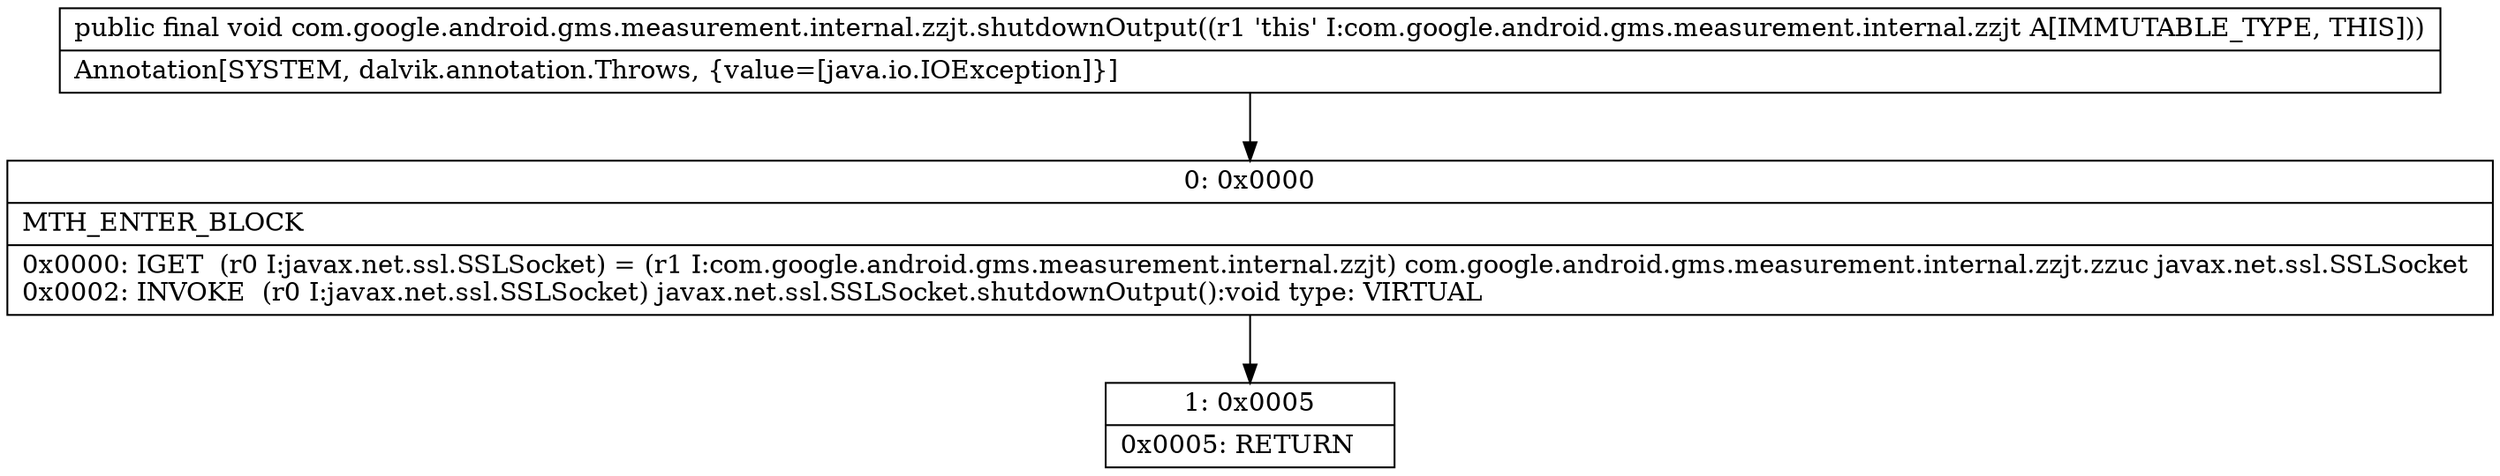digraph "CFG forcom.google.android.gms.measurement.internal.zzjt.shutdownOutput()V" {
Node_0 [shape=record,label="{0\:\ 0x0000|MTH_ENTER_BLOCK\l|0x0000: IGET  (r0 I:javax.net.ssl.SSLSocket) = (r1 I:com.google.android.gms.measurement.internal.zzjt) com.google.android.gms.measurement.internal.zzjt.zzuc javax.net.ssl.SSLSocket \l0x0002: INVOKE  (r0 I:javax.net.ssl.SSLSocket) javax.net.ssl.SSLSocket.shutdownOutput():void type: VIRTUAL \l}"];
Node_1 [shape=record,label="{1\:\ 0x0005|0x0005: RETURN   \l}"];
MethodNode[shape=record,label="{public final void com.google.android.gms.measurement.internal.zzjt.shutdownOutput((r1 'this' I:com.google.android.gms.measurement.internal.zzjt A[IMMUTABLE_TYPE, THIS]))  | Annotation[SYSTEM, dalvik.annotation.Throws, \{value=[java.io.IOException]\}]\l}"];
MethodNode -> Node_0;
Node_0 -> Node_1;
}

